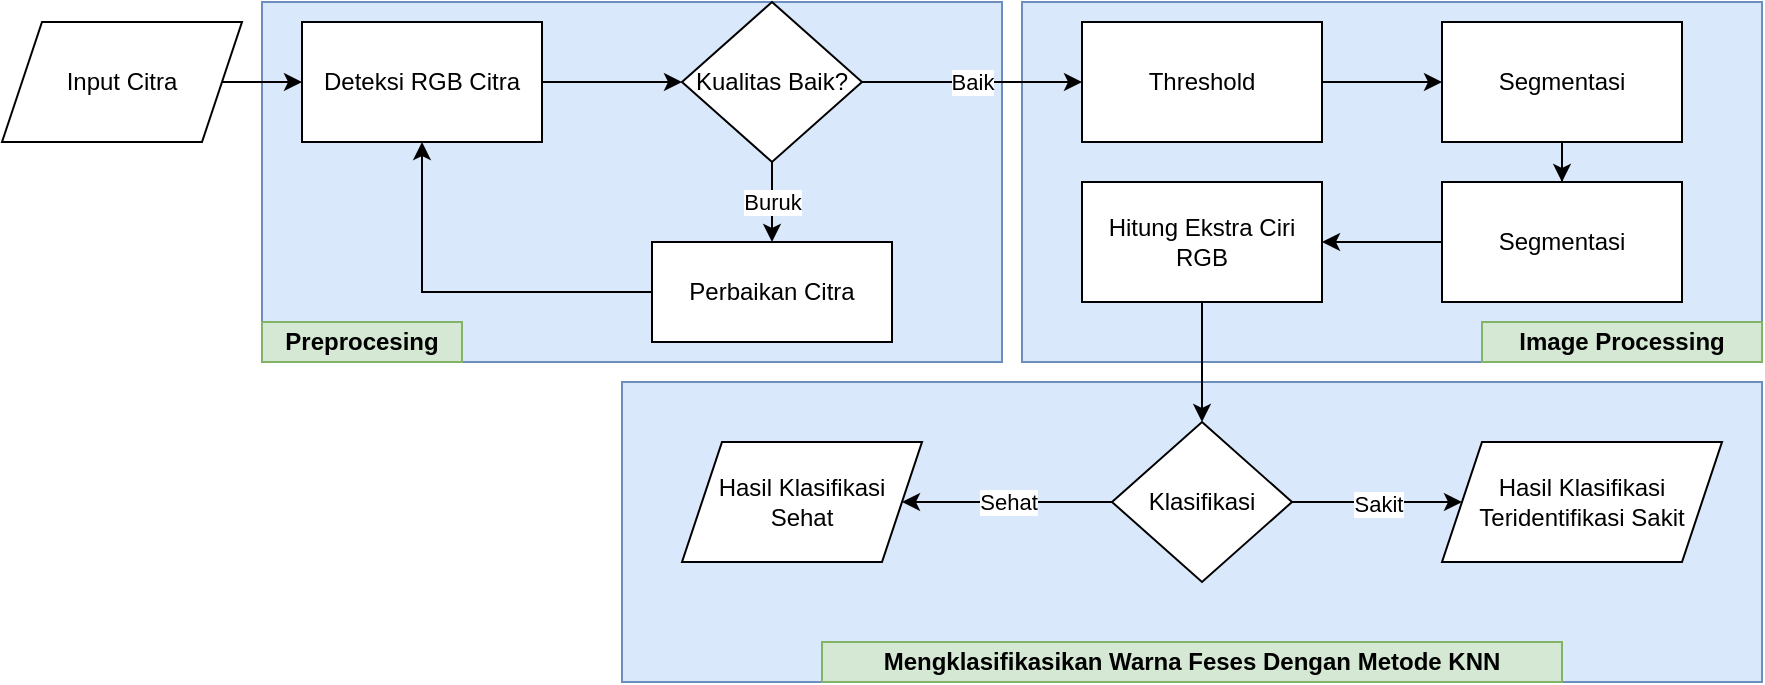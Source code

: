 <mxfile version="14.8.1" type="device"><diagram name="Page-1" id="edf60f1a-56cd-e834-aa8a-f176f3a09ee4"><mxGraphModel dx="1420" dy="732" grid="1" gridSize="10" guides="1" tooltips="1" connect="1" arrows="1" fold="1" page="1" pageScale="1" pageWidth="1100" pageHeight="850" background="none" math="0" shadow="0"><root><mxCell id="0"/><mxCell id="1" parent="0"/><mxCell id="4fHiuQbOUXtNrvHNvbkt-28" value="" style="rounded=0;whiteSpace=wrap;html=1;fillColor=#dae8fc;strokeColor=#6c8ebf;" vertex="1" parent="1"><mxGeometry x="610" y="70" width="370" height="180" as="geometry"/></mxCell><mxCell id="4fHiuQbOUXtNrvHNvbkt-27" value="" style="rounded=1;whiteSpace=wrap;html=1;" vertex="1" parent="1"><mxGeometry x="230" y="220" width="90" height="30" as="geometry"/></mxCell><mxCell id="4fHiuQbOUXtNrvHNvbkt-25" value="" style="rounded=0;whiteSpace=wrap;html=1;fillColor=#dae8fc;strokeColor=#6c8ebf;" vertex="1" parent="1"><mxGeometry x="230" y="70" width="370" height="180" as="geometry"/></mxCell><mxCell id="4fHiuQbOUXtNrvHNvbkt-23" value="" style="rounded=0;whiteSpace=wrap;html=1;fillColor=#dae8fc;strokeColor=#6c8ebf;" vertex="1" parent="1"><mxGeometry x="410" y="260" width="570" height="150" as="geometry"/></mxCell><mxCell id="4fHiuQbOUXtNrvHNvbkt-3" style="edgeStyle=orthogonalEdgeStyle;rounded=0;orthogonalLoop=1;jettySize=auto;html=1;entryX=0;entryY=0.5;entryDx=0;entryDy=0;" edge="1" parent="1" source="4fHiuQbOUXtNrvHNvbkt-1" target="4fHiuQbOUXtNrvHNvbkt-2"><mxGeometry relative="1" as="geometry"/></mxCell><mxCell id="4fHiuQbOUXtNrvHNvbkt-1" value="Input Citra" style="shape=parallelogram;perimeter=parallelogramPerimeter;whiteSpace=wrap;html=1;fixedSize=1;" vertex="1" parent="1"><mxGeometry x="100" y="80" width="120" height="60" as="geometry"/></mxCell><mxCell id="4fHiuQbOUXtNrvHNvbkt-6" style="edgeStyle=orthogonalEdgeStyle;rounded=0;orthogonalLoop=1;jettySize=auto;html=1;entryX=0;entryY=0.5;entryDx=0;entryDy=0;" edge="1" parent="1" source="4fHiuQbOUXtNrvHNvbkt-2" target="4fHiuQbOUXtNrvHNvbkt-5"><mxGeometry relative="1" as="geometry"/></mxCell><mxCell id="4fHiuQbOUXtNrvHNvbkt-2" value="Deteksi RGB Citra" style="rounded=0;whiteSpace=wrap;html=1;" vertex="1" parent="1"><mxGeometry x="250" y="80" width="120" height="60" as="geometry"/></mxCell><mxCell id="4fHiuQbOUXtNrvHNvbkt-12" style="edgeStyle=orthogonalEdgeStyle;rounded=0;orthogonalLoop=1;jettySize=auto;html=1;entryX=0;entryY=0.5;entryDx=0;entryDy=0;" edge="1" parent="1" source="4fHiuQbOUXtNrvHNvbkt-4" target="4fHiuQbOUXtNrvHNvbkt-11"><mxGeometry relative="1" as="geometry"/></mxCell><mxCell id="4fHiuQbOUXtNrvHNvbkt-4" value="Threshold" style="rounded=0;whiteSpace=wrap;html=1;" vertex="1" parent="1"><mxGeometry x="640" y="80" width="120" height="60" as="geometry"/></mxCell><mxCell id="4fHiuQbOUXtNrvHNvbkt-7" value="Baik" style="edgeStyle=orthogonalEdgeStyle;rounded=0;orthogonalLoop=1;jettySize=auto;html=1;entryX=0;entryY=0.5;entryDx=0;entryDy=0;" edge="1" parent="1" source="4fHiuQbOUXtNrvHNvbkt-5" target="4fHiuQbOUXtNrvHNvbkt-4"><mxGeometry relative="1" as="geometry"/></mxCell><mxCell id="4fHiuQbOUXtNrvHNvbkt-9" value="Buruk" style="edgeStyle=orthogonalEdgeStyle;rounded=0;orthogonalLoop=1;jettySize=auto;html=1;entryX=0.5;entryY=0;entryDx=0;entryDy=0;" edge="1" parent="1" source="4fHiuQbOUXtNrvHNvbkt-5" target="4fHiuQbOUXtNrvHNvbkt-8"><mxGeometry relative="1" as="geometry"/></mxCell><mxCell id="4fHiuQbOUXtNrvHNvbkt-5" value="Kualitas Baik?" style="rhombus;whiteSpace=wrap;html=1;" vertex="1" parent="1"><mxGeometry x="440" y="70" width="90" height="80" as="geometry"/></mxCell><mxCell id="4fHiuQbOUXtNrvHNvbkt-10" style="edgeStyle=orthogonalEdgeStyle;rounded=0;orthogonalLoop=1;jettySize=auto;html=1;entryX=0.5;entryY=1;entryDx=0;entryDy=0;" edge="1" parent="1" source="4fHiuQbOUXtNrvHNvbkt-8" target="4fHiuQbOUXtNrvHNvbkt-2"><mxGeometry relative="1" as="geometry"/></mxCell><mxCell id="4fHiuQbOUXtNrvHNvbkt-8" value="Perbaikan Citra" style="rounded=0;whiteSpace=wrap;html=1;" vertex="1" parent="1"><mxGeometry x="425" y="190" width="120" height="50" as="geometry"/></mxCell><mxCell id="4fHiuQbOUXtNrvHNvbkt-14" style="edgeStyle=orthogonalEdgeStyle;rounded=0;orthogonalLoop=1;jettySize=auto;html=1;entryX=0.5;entryY=0;entryDx=0;entryDy=0;" edge="1" parent="1" source="4fHiuQbOUXtNrvHNvbkt-11" target="4fHiuQbOUXtNrvHNvbkt-13"><mxGeometry relative="1" as="geometry"/></mxCell><mxCell id="4fHiuQbOUXtNrvHNvbkt-11" value="Segmentasi" style="rounded=0;whiteSpace=wrap;html=1;" vertex="1" parent="1"><mxGeometry x="820" y="80" width="120" height="60" as="geometry"/></mxCell><mxCell id="4fHiuQbOUXtNrvHNvbkt-16" style="edgeStyle=orthogonalEdgeStyle;rounded=0;orthogonalLoop=1;jettySize=auto;html=1;entryX=1;entryY=0.5;entryDx=0;entryDy=0;" edge="1" parent="1" source="4fHiuQbOUXtNrvHNvbkt-13" target="4fHiuQbOUXtNrvHNvbkt-15"><mxGeometry relative="1" as="geometry"/></mxCell><mxCell id="4fHiuQbOUXtNrvHNvbkt-13" value="Segmentasi" style="rounded=0;whiteSpace=wrap;html=1;" vertex="1" parent="1"><mxGeometry x="820" y="160" width="120" height="60" as="geometry"/></mxCell><mxCell id="4fHiuQbOUXtNrvHNvbkt-20" style="edgeStyle=orthogonalEdgeStyle;rounded=0;orthogonalLoop=1;jettySize=auto;html=1;entryX=0.5;entryY=0;entryDx=0;entryDy=0;" edge="1" parent="1" source="4fHiuQbOUXtNrvHNvbkt-15" target="4fHiuQbOUXtNrvHNvbkt-19"><mxGeometry relative="1" as="geometry"/></mxCell><mxCell id="4fHiuQbOUXtNrvHNvbkt-15" value="Hitung Ekstra Ciri RGB" style="rounded=0;whiteSpace=wrap;html=1;" vertex="1" parent="1"><mxGeometry x="640" y="160" width="120" height="60" as="geometry"/></mxCell><mxCell id="4fHiuQbOUXtNrvHNvbkt-21" value="Sakit" style="edgeStyle=orthogonalEdgeStyle;rounded=0;orthogonalLoop=1;jettySize=auto;html=1;" edge="1" parent="1" source="4fHiuQbOUXtNrvHNvbkt-19"><mxGeometry relative="1" as="geometry"><mxPoint x="830" y="320" as="targetPoint"/></mxGeometry></mxCell><mxCell id="4fHiuQbOUXtNrvHNvbkt-32" value="Sehat" style="edgeStyle=orthogonalEdgeStyle;rounded=0;orthogonalLoop=1;jettySize=auto;html=1;" edge="1" parent="1" source="4fHiuQbOUXtNrvHNvbkt-19" target="4fHiuQbOUXtNrvHNvbkt-30"><mxGeometry relative="1" as="geometry"/></mxCell><mxCell id="4fHiuQbOUXtNrvHNvbkt-19" value="Klasifikasi" style="rhombus;whiteSpace=wrap;html=1;" vertex="1" parent="1"><mxGeometry x="655" y="280" width="90" height="80" as="geometry"/></mxCell><mxCell id="4fHiuQbOUXtNrvHNvbkt-24" value="&lt;b&gt;Mengklasifikasikan Warna Feses Dengan Metode KNN&lt;/b&gt;" style="text;html=1;strokeColor=#82b366;fillColor=#d5e8d4;align=center;verticalAlign=middle;whiteSpace=wrap;rounded=0;" vertex="1" parent="1"><mxGeometry x="510" y="390" width="370" height="20" as="geometry"/></mxCell><mxCell id="4fHiuQbOUXtNrvHNvbkt-26" value="&lt;b&gt;Preprocesing&lt;/b&gt;" style="text;html=1;strokeColor=#82b366;fillColor=#d5e8d4;align=center;verticalAlign=middle;whiteSpace=wrap;rounded=0;" vertex="1" parent="1"><mxGeometry x="230" y="230" width="100" height="20" as="geometry"/></mxCell><mxCell id="4fHiuQbOUXtNrvHNvbkt-29" value="&lt;b&gt;Image Processing&lt;/b&gt;" style="text;html=1;strokeColor=#82b366;fillColor=#d5e8d4;align=center;verticalAlign=middle;whiteSpace=wrap;rounded=0;" vertex="1" parent="1"><mxGeometry x="840" y="230" width="140" height="20" as="geometry"/></mxCell><mxCell id="4fHiuQbOUXtNrvHNvbkt-30" value="Hasil Klasifikasi Sehat" style="shape=parallelogram;perimeter=parallelogramPerimeter;whiteSpace=wrap;html=1;fixedSize=1;" vertex="1" parent="1"><mxGeometry x="440" y="290" width="120" height="60" as="geometry"/></mxCell><mxCell id="4fHiuQbOUXtNrvHNvbkt-31" value="Hasil Klasifikasi Teridentifikasi Sakit" style="shape=parallelogram;perimeter=parallelogramPerimeter;whiteSpace=wrap;html=1;fixedSize=1;" vertex="1" parent="1"><mxGeometry x="820" y="290" width="140" height="60" as="geometry"/></mxCell></root></mxGraphModel></diagram></mxfile>